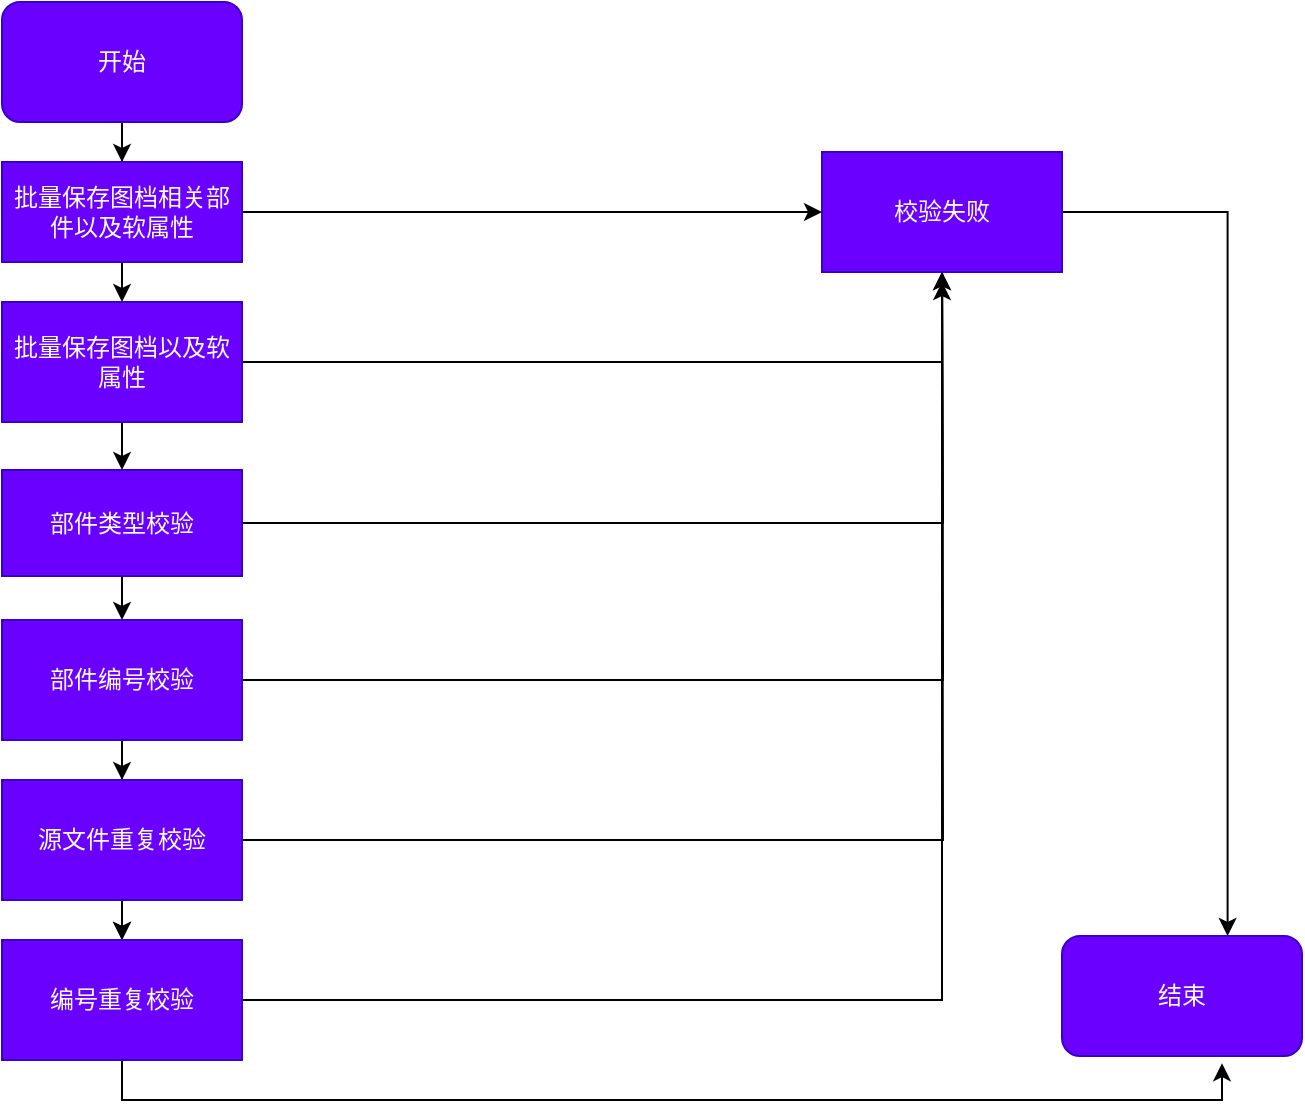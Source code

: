 <mxfile version="16.2.7" type="github">
  <diagram id="03DFUhpTlrhBqlutUgdP" name="Page-1">
    <mxGraphModel dx="1038" dy="548" grid="1" gridSize="10" guides="1" tooltips="1" connect="1" arrows="1" fold="1" page="1" pageScale="1" pageWidth="827" pageHeight="1169" math="0" shadow="0">
      <root>
        <mxCell id="0" />
        <mxCell id="1" parent="0" />
        <mxCell id="BzXMaEyZ1yuf3Z5Ev5Kp-9" style="edgeStyle=orthogonalEdgeStyle;rounded=0;orthogonalLoop=1;jettySize=auto;html=1;exitX=0.5;exitY=1;exitDx=0;exitDy=0;" edge="1" parent="1" source="PfctT1Uuoph7nsgo7B2q-1" target="BzXMaEyZ1yuf3Z5Ev5Kp-1">
          <mxGeometry relative="1" as="geometry" />
        </mxCell>
        <mxCell id="PfctT1Uuoph7nsgo7B2q-1" value="开始" style="rounded=1;whiteSpace=wrap;html=1;fillColor=#6a00ff;fontColor=#ffffff;strokeColor=#3700CC;" parent="1" vertex="1">
          <mxGeometry x="110" width="120" height="60" as="geometry" />
        </mxCell>
        <mxCell id="BzXMaEyZ1yuf3Z5Ev5Kp-12" style="edgeStyle=orthogonalEdgeStyle;rounded=0;orthogonalLoop=1;jettySize=auto;html=1;exitX=0.5;exitY=1;exitDx=0;exitDy=0;entryX=0.5;entryY=0;entryDx=0;entryDy=0;" edge="1" parent="1" source="BzXMaEyZ1yuf3Z5Ev5Kp-1" target="BzXMaEyZ1yuf3Z5Ev5Kp-2">
          <mxGeometry relative="1" as="geometry" />
        </mxCell>
        <mxCell id="BzXMaEyZ1yuf3Z5Ev5Kp-38" style="edgeStyle=orthogonalEdgeStyle;rounded=0;orthogonalLoop=1;jettySize=auto;html=1;exitX=1;exitY=0.5;exitDx=0;exitDy=0;" edge="1" parent="1" source="BzXMaEyZ1yuf3Z5Ev5Kp-1" target="BzXMaEyZ1yuf3Z5Ev5Kp-22">
          <mxGeometry relative="1" as="geometry" />
        </mxCell>
        <mxCell id="BzXMaEyZ1yuf3Z5Ev5Kp-1" value="批量保存图档相关部件以及软属性" style="rounded=0;whiteSpace=wrap;html=1;fillColor=#6a00ff;fontColor=#ffffff;strokeColor=#3700CC;" vertex="1" parent="1">
          <mxGeometry x="110" y="80" width="120" height="50" as="geometry" />
        </mxCell>
        <mxCell id="BzXMaEyZ1yuf3Z5Ev5Kp-13" style="edgeStyle=orthogonalEdgeStyle;rounded=0;orthogonalLoop=1;jettySize=auto;html=1;exitX=0.5;exitY=1;exitDx=0;exitDy=0;" edge="1" parent="1" source="BzXMaEyZ1yuf3Z5Ev5Kp-2" target="BzXMaEyZ1yuf3Z5Ev5Kp-3">
          <mxGeometry relative="1" as="geometry" />
        </mxCell>
        <mxCell id="BzXMaEyZ1yuf3Z5Ev5Kp-26" style="edgeStyle=orthogonalEdgeStyle;rounded=0;orthogonalLoop=1;jettySize=auto;html=1;exitX=1;exitY=0.5;exitDx=0;exitDy=0;" edge="1" parent="1" source="BzXMaEyZ1yuf3Z5Ev5Kp-2" target="BzXMaEyZ1yuf3Z5Ev5Kp-22">
          <mxGeometry relative="1" as="geometry" />
        </mxCell>
        <mxCell id="BzXMaEyZ1yuf3Z5Ev5Kp-2" value="批量保存图档以及软属性" style="rounded=0;whiteSpace=wrap;html=1;fillColor=#6a00ff;fontColor=#ffffff;strokeColor=#3700CC;" vertex="1" parent="1">
          <mxGeometry x="110" y="150" width="120" height="60" as="geometry" />
        </mxCell>
        <mxCell id="BzXMaEyZ1yuf3Z5Ev5Kp-14" style="edgeStyle=orthogonalEdgeStyle;rounded=0;orthogonalLoop=1;jettySize=auto;html=1;exitX=0.5;exitY=1;exitDx=0;exitDy=0;entryX=0.5;entryY=0;entryDx=0;entryDy=0;" edge="1" parent="1" source="BzXMaEyZ1yuf3Z5Ev5Kp-3" target="BzXMaEyZ1yuf3Z5Ev5Kp-5">
          <mxGeometry relative="1" as="geometry" />
        </mxCell>
        <mxCell id="BzXMaEyZ1yuf3Z5Ev5Kp-33" style="edgeStyle=orthogonalEdgeStyle;rounded=0;orthogonalLoop=1;jettySize=auto;html=1;exitX=1;exitY=0.5;exitDx=0;exitDy=0;" edge="1" parent="1" source="BzXMaEyZ1yuf3Z5Ev5Kp-3">
          <mxGeometry relative="1" as="geometry">
            <mxPoint x="580" y="120" as="targetPoint" />
          </mxGeometry>
        </mxCell>
        <mxCell id="BzXMaEyZ1yuf3Z5Ev5Kp-3" value="部件类型校验" style="rounded=0;whiteSpace=wrap;html=1;fillColor=#6a00ff;fontColor=#ffffff;strokeColor=#3700CC;" vertex="1" parent="1">
          <mxGeometry x="110" y="234" width="120" height="53" as="geometry" />
        </mxCell>
        <mxCell id="BzXMaEyZ1yuf3Z5Ev5Kp-15" style="edgeStyle=orthogonalEdgeStyle;rounded=0;orthogonalLoop=1;jettySize=auto;html=1;exitX=0.5;exitY=1;exitDx=0;exitDy=0;entryX=0.5;entryY=0;entryDx=0;entryDy=0;" edge="1" parent="1" source="BzXMaEyZ1yuf3Z5Ev5Kp-5" target="BzXMaEyZ1yuf3Z5Ev5Kp-6">
          <mxGeometry relative="1" as="geometry" />
        </mxCell>
        <mxCell id="BzXMaEyZ1yuf3Z5Ev5Kp-36" style="edgeStyle=orthogonalEdgeStyle;rounded=0;orthogonalLoop=1;jettySize=auto;html=1;exitX=1;exitY=0.5;exitDx=0;exitDy=0;" edge="1" parent="1" source="BzXMaEyZ1yuf3Z5Ev5Kp-5">
          <mxGeometry relative="1" as="geometry">
            <mxPoint x="580" y="120" as="targetPoint" />
          </mxGeometry>
        </mxCell>
        <mxCell id="BzXMaEyZ1yuf3Z5Ev5Kp-39" value="" style="edgeStyle=orthogonalEdgeStyle;rounded=0;orthogonalLoop=1;jettySize=auto;html=1;" edge="1" parent="1" source="BzXMaEyZ1yuf3Z5Ev5Kp-5" target="BzXMaEyZ1yuf3Z5Ev5Kp-16">
          <mxGeometry relative="1" as="geometry" />
        </mxCell>
        <mxCell id="BzXMaEyZ1yuf3Z5Ev5Kp-5" value="部件编号校验" style="rounded=0;whiteSpace=wrap;html=1;fillColor=#6a00ff;fontColor=#ffffff;strokeColor=#3700CC;" vertex="1" parent="1">
          <mxGeometry x="110" y="309" width="120" height="60" as="geometry" />
        </mxCell>
        <mxCell id="BzXMaEyZ1yuf3Z5Ev5Kp-19" style="edgeStyle=orthogonalEdgeStyle;rounded=0;orthogonalLoop=1;jettySize=auto;html=1;exitX=0.5;exitY=1;exitDx=0;exitDy=0;" edge="1" parent="1" source="BzXMaEyZ1yuf3Z5Ev5Kp-6" target="BzXMaEyZ1yuf3Z5Ev5Kp-16">
          <mxGeometry relative="1" as="geometry" />
        </mxCell>
        <mxCell id="BzXMaEyZ1yuf3Z5Ev5Kp-41" style="edgeStyle=orthogonalEdgeStyle;rounded=0;orthogonalLoop=1;jettySize=auto;html=1;exitX=1;exitY=0.5;exitDx=0;exitDy=0;" edge="1" parent="1" source="BzXMaEyZ1yuf3Z5Ev5Kp-6">
          <mxGeometry relative="1" as="geometry">
            <mxPoint x="580" y="140" as="targetPoint" />
          </mxGeometry>
        </mxCell>
        <mxCell id="BzXMaEyZ1yuf3Z5Ev5Kp-6" value="源文件重复校验" style="rounded=0;whiteSpace=wrap;html=1;fillColor=#6a00ff;fontColor=#ffffff;strokeColor=#3700CC;" vertex="1" parent="1">
          <mxGeometry x="110" y="389" width="120" height="60" as="geometry" />
        </mxCell>
        <mxCell id="BzXMaEyZ1yuf3Z5Ev5Kp-30" style="edgeStyle=orthogonalEdgeStyle;rounded=0;orthogonalLoop=1;jettySize=auto;html=1;exitX=1;exitY=0.5;exitDx=0;exitDy=0;" edge="1" parent="1" source="BzXMaEyZ1yuf3Z5Ev5Kp-16" target="BzXMaEyZ1yuf3Z5Ev5Kp-22">
          <mxGeometry relative="1" as="geometry" />
        </mxCell>
        <mxCell id="BzXMaEyZ1yuf3Z5Ev5Kp-43" style="edgeStyle=orthogonalEdgeStyle;rounded=0;orthogonalLoop=1;jettySize=auto;html=1;exitX=0.5;exitY=1;exitDx=0;exitDy=0;" edge="1" parent="1" source="BzXMaEyZ1yuf3Z5Ev5Kp-16">
          <mxGeometry relative="1" as="geometry">
            <mxPoint x="720" y="530.6" as="targetPoint" />
            <Array as="points">
              <mxPoint x="170" y="549" />
              <mxPoint x="720" y="549" />
            </Array>
          </mxGeometry>
        </mxCell>
        <mxCell id="BzXMaEyZ1yuf3Z5Ev5Kp-16" value="编号重复校验" style="rounded=0;whiteSpace=wrap;html=1;fillColor=#6a00ff;fontColor=#ffffff;strokeColor=#3700CC;" vertex="1" parent="1">
          <mxGeometry x="110" y="469" width="120" height="60" as="geometry" />
        </mxCell>
        <mxCell id="BzXMaEyZ1yuf3Z5Ev5Kp-17" value="结束" style="rounded=1;whiteSpace=wrap;html=1;fillColor=#6a00ff;fontColor=#ffffff;strokeColor=#3700CC;" vertex="1" parent="1">
          <mxGeometry x="640" y="467" width="120" height="60" as="geometry" />
        </mxCell>
        <mxCell id="BzXMaEyZ1yuf3Z5Ev5Kp-45" style="edgeStyle=orthogonalEdgeStyle;rounded=0;orthogonalLoop=1;jettySize=auto;html=1;exitX=1;exitY=0.5;exitDx=0;exitDy=0;entryX=0.69;entryY=0;entryDx=0;entryDy=0;entryPerimeter=0;" edge="1" parent="1" source="BzXMaEyZ1yuf3Z5Ev5Kp-22" target="BzXMaEyZ1yuf3Z5Ev5Kp-17">
          <mxGeometry relative="1" as="geometry" />
        </mxCell>
        <mxCell id="BzXMaEyZ1yuf3Z5Ev5Kp-22" value="校验失败" style="rounded=0;whiteSpace=wrap;html=1;fillColor=#6a00ff;fontColor=#ffffff;strokeColor=#3700CC;" vertex="1" parent="1">
          <mxGeometry x="520" y="75" width="120" height="60" as="geometry" />
        </mxCell>
      </root>
    </mxGraphModel>
  </diagram>
</mxfile>
